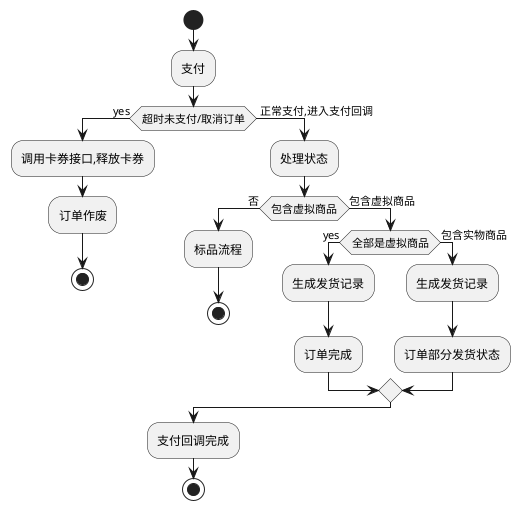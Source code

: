 @startuml

start
:支付;
if(超时未支付/取消订单) then (yes)
    :调用卡券接口,释放卡券;
    :订单作废;
    stop;

else ( 正常支付,进入支付回调)
     :处理状态;
     if(包含虚拟商品) then (否)
        :标品流程;
        stop;
      else (包含虚拟商品)
        if(全部是虚拟商品) then (yes)
            :生成发货记录;
            :订单完成;
         else (包含实物商品)
            :生成发货记录;
            :订单部分发货状态;
           endif
      endif

endif;
:支付回调完成;
stop

@enduml